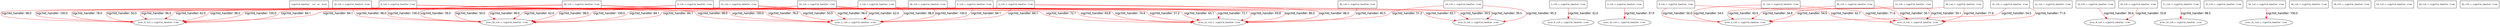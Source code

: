 digraph AST {
  graph [fontname="Times New Roman",fontsize=10];
  node  [fontname="Courier New",fontsize=10];
  edge  [fontname="Times New Roman",fontsize=10];

  node0 [label="sigchld_handler  cur vs. prev",shape=box];
  node0_tsh [label="0_tsh.c.sigchld_handler.tree", shape=box];
  nodeprev_1_tsh [label="prev_1_tsh.c.sigchld_handler.tree", shape=ellipse];
  node0_tsh -> nodeprev_1_tsh [label="sigchld_handler: 100.0", color=red, fontsize=15];
  nodeprev_5_tsh [label="prev_5_tsh.c.sigchld_handler.tree", shape=ellipse];
  node0_tsh -> nodeprev_5_tsh [label="sigchld_handler: 100.0", color=red, fontsize=15];
  nodeprev_20_tsh [label="prev_20_tsh.c.sigchld_handler.tree", shape=ellipse];
  node0_tsh -> nodeprev_20_tsh [label="sigchld_handler: 100.0", color=red, fontsize=15];
  nodeprev_21_tsh [label="prev_21_tsh.c.sigchld_handler.tree", shape=ellipse];
  node0_tsh -> nodeprev_21_tsh [label="sigchld_handler: 69.8", color=red, fontsize=15];
  node1_tsh [label="1_tsh.c.sigchld_handler.tree", shape=box];
  nodeprev_1_tsh [label="prev_1_tsh.c.sigchld_handler.tree", shape=ellipse];
  node1_tsh -> nodeprev_1_tsh [label="sigchld_handler: 98.0", color=red, fontsize=15];
  nodeprev_5_tsh [label="prev_5_tsh.c.sigchld_handler.tree", shape=ellipse];
  node1_tsh -> nodeprev_5_tsh [label="sigchld_handler: 98.0", color=red, fontsize=15];
  nodeprev_20_tsh [label="prev_20_tsh.c.sigchld_handler.tree", shape=ellipse];
  node1_tsh -> nodeprev_20_tsh [label="sigchld_handler: 98.0", color=red, fontsize=15];
  nodeprev_21_tsh [label="prev_21_tsh.c.sigchld_handler.tree", shape=ellipse];
  node1_tsh -> nodeprev_21_tsh [label="sigchld_handler: 72.1", color=red, fontsize=15];
  node2_tsh [label="2_tsh.c.sigchld_handler.tree", shape=box];
  nodeprev_6_tsh [label="prev_6_tsh.c.sigchld_handler.tree", shape=ellipse];
  node2_tsh -> nodeprev_6_tsh [label="sigchld_handler: 32.6", color=red, fontsize=15];
  node3_tsh [label="3_tsh.c.sigchld_handler.tree", shape=box];
  nodeprev_22_tsh [label="prev_22_tsh.c.sigchld_handler.tree", shape=ellipse];
  node3_tsh -> nodeprev_22_tsh [label="sigchld_handler: 37.9", color=red, fontsize=15];
  node4_tsh [label="4_tsh.c.sigchld_handler.tree", shape=box];
  nodeprev_1_tsh [label="prev_1_tsh.c.sigchld_handler.tree", shape=ellipse];
  node4_tsh -> nodeprev_1_tsh [label="sigchld_handler: 84.1", color=red, fontsize=15];
  nodeprev_5_tsh [label="prev_5_tsh.c.sigchld_handler.tree", shape=ellipse];
  node4_tsh -> nodeprev_5_tsh [label="sigchld_handler: 84.1", color=red, fontsize=15];
  nodeprev_9_tsh [label="prev_9_tsh.c.sigchld_handler.tree", shape=ellipse];
  node4_tsh -> nodeprev_9_tsh [label="sigchld_handler: 39.5", color=red, fontsize=15];
  nodeprev_20_tsh [label="prev_20_tsh.c.sigchld_handler.tree", shape=ellipse];
  node4_tsh -> nodeprev_20_tsh [label="sigchld_handler: 84.1", color=red, fontsize=15];
  nodeprev_21_tsh [label="prev_21_tsh.c.sigchld_handler.tree", shape=ellipse];
  node4_tsh -> nodeprev_21_tsh [label="sigchld_handler: 86.0", color=red, fontsize=15];
  node5_tsh [label="5_tsh.c.sigchld_handler.tree", shape=box];
  nodeprev_1_tsh [label="prev_1_tsh.c.sigchld_handler.tree", shape=ellipse];
  node5_tsh -> nodeprev_1_tsh [label="sigchld_handler: 84.1", color=red, fontsize=15];
  nodeprev_5_tsh [label="prev_5_tsh.c.sigchld_handler.tree", shape=ellipse];
  node5_tsh -> nodeprev_5_tsh [label="sigchld_handler: 84.1", color=red, fontsize=15];
  nodeprev_9_tsh [label="prev_9_tsh.c.sigchld_handler.tree", shape=ellipse];
  node5_tsh -> nodeprev_9_tsh [label="sigchld_handler: 39.5", color=red, fontsize=15];
  nodeprev_20_tsh [label="prev_20_tsh.c.sigchld_handler.tree", shape=ellipse];
  node5_tsh -> nodeprev_20_tsh [label="sigchld_handler: 84.1", color=red, fontsize=15];
  nodeprev_21_tsh [label="prev_21_tsh.c.sigchld_handler.tree", shape=ellipse];
  node5_tsh -> nodeprev_21_tsh [label="sigchld_handler: 86.0", color=red, fontsize=15];
  node8_tsh [label="8_tsh.c.sigchld_handler.tree", shape=box];
  nodeprev_3_tsh [label="prev_3_tsh.c.sigchld_handler.tree", shape=ellipse];
  node8_tsh -> nodeprev_3_tsh [label="sigchld_handler: 50.0", color=red, fontsize=15];
  nodeprev_8_tsh [label="prev_8_tsh.c.sigchld_handler.tree", shape=ellipse];
  node8_tsh -> nodeprev_8_tsh [label="sigchld_handler: 62.1", color=red, fontsize=15];
  node9_tsh [label="9_tsh.c.sigchld_handler.tree", shape=box];
  nodeprev_1_tsh [label="prev_1_tsh.c.sigchld_handler.tree", shape=ellipse];
  node9_tsh -> nodeprev_1_tsh [label="sigchld_handler: 50.0", color=red, fontsize=15];
  nodeprev_5_tsh [label="prev_5_tsh.c.sigchld_handler.tree", shape=ellipse];
  node9_tsh -> nodeprev_5_tsh [label="sigchld_handler: 50.0", color=red, fontsize=15];
  nodeprev_20_tsh [label="prev_20_tsh.c.sigchld_handler.tree", shape=ellipse];
  node9_tsh -> nodeprev_20_tsh [label="sigchld_handler: 50.0", color=red, fontsize=15];
  nodeprev_21_tsh [label="prev_21_tsh.c.sigchld_handler.tree", shape=ellipse];
  node9_tsh -> nodeprev_21_tsh [label="sigchld_handler: 51.2", color=red, fontsize=15];
  node11_tsh [label="11_tsh.c.sigchld_handler.tree", shape=box];
  nodeprev_3_tsh [label="prev_3_tsh.c.sigchld_handler.tree", shape=ellipse];
  node11_tsh -> nodeprev_3_tsh [label="sigchld_handler: 34.8", color=red, fontsize=15];
  nodeprev_8_tsh [label="prev_8_tsh.c.sigchld_handler.tree", shape=ellipse];
  node11_tsh -> nodeprev_8_tsh [label="sigchld_handler: 39.1", color=red, fontsize=15];
  node14_tsh [label="14_tsh.c.sigchld_handler.tree", shape=box];
  node15_tsh [label="15_tsh.c.sigchld_handler.tree", shape=box];
  nodeprev_0_tsh [label="prev_0_tsh.c.sigchld_handler.tree", shape=ellipse];
  node15_tsh -> nodeprev_0_tsh [label="sigchld_handler: 30.6", color=red, fontsize=15];
  node17_tsh [label="17_tsh.c.sigchld_handler.tree", shape=box];
  nodeprev_14_tsh [label="prev_14_tsh.c.sigchld_handler.tree", shape=ellipse];
  node17_tsh -> nodeprev_14_tsh [label="sigchld_handler: 98.5", color=red, fontsize=15];
  node19_tsh [label="19_tsh.c.sigchld_handler.tree", shape=box];
  nodeprev_1_tsh [label="prev_1_tsh.c.sigchld_handler.tree", shape=ellipse];
  node19_tsh -> nodeprev_1_tsh [label="sigchld_handler: 98.0", color=red, fontsize=15];
  nodeprev_5_tsh [label="prev_5_tsh.c.sigchld_handler.tree", shape=ellipse];
  node19_tsh -> nodeprev_5_tsh [label="sigchld_handler: 98.0", color=red, fontsize=15];
  nodeprev_20_tsh [label="prev_20_tsh.c.sigchld_handler.tree", shape=ellipse];
  node19_tsh -> nodeprev_20_tsh [label="sigchld_handler: 98.0", color=red, fontsize=15];
  nodeprev_21_tsh [label="prev_21_tsh.c.sigchld_handler.tree", shape=ellipse];
  node19_tsh -> nodeprev_21_tsh [label="sigchld_handler: 72.1", color=red, fontsize=15];
  node21_tsh [label="21_tsh.c.sigchld_handler.tree", shape=box];
  node23_tsh [label="23_tsh.c.sigchld_handler.tree", shape=box];
  nodeprev_9_tsh [label="prev_9_tsh.c.sigchld_handler.tree", shape=ellipse];
  node23_tsh -> nodeprev_9_tsh [label="sigchld_handler: 95.3", color=red, fontsize=15];
  nodeprev_21_tsh [label="prev_21_tsh.c.sigchld_handler.tree", shape=ellipse];
  node23_tsh -> nodeprev_21_tsh [label="sigchld_handler: 51.2", color=red, fontsize=15];
  node24_tsh [label="24_tsh.c.sigchld_handler.tree", shape=box];
  nodeprev_1_tsh [label="prev_1_tsh.c.sigchld_handler.tree", shape=ellipse];
  node24_tsh -> nodeprev_1_tsh [label="sigchld_handler: 96.0", color=red, fontsize=15];
  nodeprev_5_tsh [label="prev_5_tsh.c.sigchld_handler.tree", shape=ellipse];
  node24_tsh -> nodeprev_5_tsh [label="sigchld_handler: 96.0", color=red, fontsize=15];
  nodeprev_20_tsh [label="prev_20_tsh.c.sigchld_handler.tree", shape=ellipse];
  node24_tsh -> nodeprev_20_tsh [label="sigchld_handler: 96.0", color=red, fontsize=15];
  nodeprev_21_tsh [label="prev_21_tsh.c.sigchld_handler.tree", shape=ellipse];
  node24_tsh -> nodeprev_21_tsh [label="sigchld_handler: 65.1", color=red, fontsize=15];
  node28_tsh [label="28_tsh.c.sigchld_handler.tree", shape=box];
  nodeprev_1_tsh [label="prev_1_tsh.c.sigchld_handler.tree", shape=ellipse];
  node28_tsh -> nodeprev_1_tsh [label="sigchld_handler: 78.0", color=red, fontsize=15];
  nodeprev_5_tsh [label="prev_5_tsh.c.sigchld_handler.tree", shape=ellipse];
  node28_tsh -> nodeprev_5_tsh [label="sigchld_handler: 78.0", color=red, fontsize=15];
  nodeprev_20_tsh [label="prev_20_tsh.c.sigchld_handler.tree", shape=ellipse];
  node28_tsh -> nodeprev_20_tsh [label="sigchld_handler: 78.0", color=red, fontsize=15];
  nodeprev_21_tsh [label="prev_21_tsh.c.sigchld_handler.tree", shape=ellipse];
  node28_tsh -> nodeprev_21_tsh [label="sigchld_handler: 74.4", color=red, fontsize=15];
  node30_tsh [label="30_tsh.c.sigchld_handler.tree", shape=box];
  nodeprev_3_tsh [label="prev_3_tsh.c.sigchld_handler.tree", shape=ellipse];
  node30_tsh -> nodeprev_3_tsh [label="sigchld_handler: 43.9", color=red, fontsize=15];
  nodeprev_8_tsh [label="prev_8_tsh.c.sigchld_handler.tree", shape=ellipse];
  node30_tsh -> nodeprev_8_tsh [label="sigchld_handler: 56.1", color=red, fontsize=15];
  node31_tsh [label="31_tsh.c.sigchld_handler.tree", shape=box];
  nodeprev_1_tsh [label="prev_1_tsh.c.sigchld_handler.tree", shape=ellipse];
  node31_tsh -> nodeprev_1_tsh [label="sigchld_handler: 62.0", color=red, fontsize=15];
  nodeprev_5_tsh [label="prev_5_tsh.c.sigchld_handler.tree", shape=ellipse];
  node31_tsh -> nodeprev_5_tsh [label="sigchld_handler: 62.0", color=red, fontsize=15];
  nodeprev_9_tsh [label="prev_9_tsh.c.sigchld_handler.tree", shape=ellipse];
  node31_tsh -> nodeprev_9_tsh [label="sigchld_handler: 65.1", color=red, fontsize=15];
  nodeprev_20_tsh [label="prev_20_tsh.c.sigchld_handler.tree", shape=ellipse];
  node31_tsh -> nodeprev_20_tsh [label="sigchld_handler: 62.0", color=red, fontsize=15];
  node33_tsh [label="33_tsh.c.sigchld_handler.tree", shape=box];
  nodeprev_0_tsh [label="prev_0_tsh.c.sigchld_handler.tree", shape=ellipse];
  node33_tsh -> nodeprev_0_tsh [label="sigchld_handler: 33.8", color=red, fontsize=15];
  node34_tsh [label="34_tsh.c.sigchld_handler.tree", shape=box];
  nodeprev_11_tsh [label="prev_11_tsh.c.sigchld_handler.tree", shape=ellipse];
  node34_tsh -> nodeprev_11_tsh [label="sigchld_handler: 100.0", color=red, fontsize=15];
  node37_tsh [label="37_tsh.c.sigchld_handler.tree", shape=box];
  nodeprev_3_tsh [label="prev_3_tsh.c.sigchld_handler.tree", shape=ellipse];
  node37_tsh -> nodeprev_3_tsh [label="sigchld_handler: 54.5", color=red, fontsize=15];
  nodeprev_8_tsh [label="prev_8_tsh.c.sigchld_handler.tree", shape=ellipse];
  node37_tsh -> nodeprev_8_tsh [label="sigchld_handler: 71.6", color=red, fontsize=15];
  node38_tsh [label="38_tsh.c.sigchld_handler.tree", shape=box];
  nodeprev_3_tsh [label="prev_3_tsh.c.sigchld_handler.tree", shape=ellipse];
  node38_tsh -> nodeprev_3_tsh [label="sigchld_handler: 54.5", color=red, fontsize=15];
  nodeprev_8_tsh [label="prev_8_tsh.c.sigchld_handler.tree", shape=ellipse];
  node38_tsh -> nodeprev_8_tsh [label="sigchld_handler: 71.6", color=red, fontsize=15];
  node39_tsh [label="39_tsh.c.sigchld_handler.tree", shape=box];
  nodeprev_1_tsh [label="prev_1_tsh.c.sigchld_handler.tree", shape=ellipse];
  node39_tsh -> nodeprev_1_tsh [label="sigchld_handler: 100.0", color=red, fontsize=15];
  nodeprev_5_tsh [label="prev_5_tsh.c.sigchld_handler.tree", shape=ellipse];
  node39_tsh -> nodeprev_5_tsh [label="sigchld_handler: 100.0", color=red, fontsize=15];
  nodeprev_20_tsh [label="prev_20_tsh.c.sigchld_handler.tree", shape=ellipse];
  node39_tsh -> nodeprev_20_tsh [label="sigchld_handler: 100.0", color=red, fontsize=15];
  nodeprev_21_tsh [label="prev_21_tsh.c.sigchld_handler.tree", shape=ellipse];
  node39_tsh -> nodeprev_21_tsh [label="sigchld_handler: 69.8", color=red, fontsize=15];
  node40_tsh [label="40_tsh.c.sigchld_handler.tree", shape=box];
  node41_tsh [label="41_tsh.c.sigchld_handler.tree", shape=box];
  nodeprev_3_tsh [label="prev_3_tsh.c.sigchld_handler.tree", shape=ellipse];
  node41_tsh -> nodeprev_3_tsh [label="sigchld_handler: 54.5", color=red, fontsize=15];
  nodeprev_8_tsh [label="prev_8_tsh.c.sigchld_handler.tree", shape=ellipse];
  node41_tsh -> nodeprev_8_tsh [label="sigchld_handler: 71.6", color=red, fontsize=15];
  node45_tsh [label="45_tsh.c.sigchld_handler.tree", shape=box];
  nodeprev_21_tsh [label="prev_21_tsh.c.sigchld_handler.tree", shape=ellipse];
  node45_tsh -> nodeprev_21_tsh [label="sigchld_handler: 40.5", color=red, fontsize=15];
  node49_tsh [label="49_tsh.c.sigchld_handler.tree", shape=box];
  node54_tsh [label="54_tsh.c.sigchld_handler.tree", shape=box];
  node56_tsh [label="56_tsh.c.sigchld_handler.tree", shape=box];
  node62_tsh [label="62_tsh.c.sigchld_handler.tree", shape=box];

}
